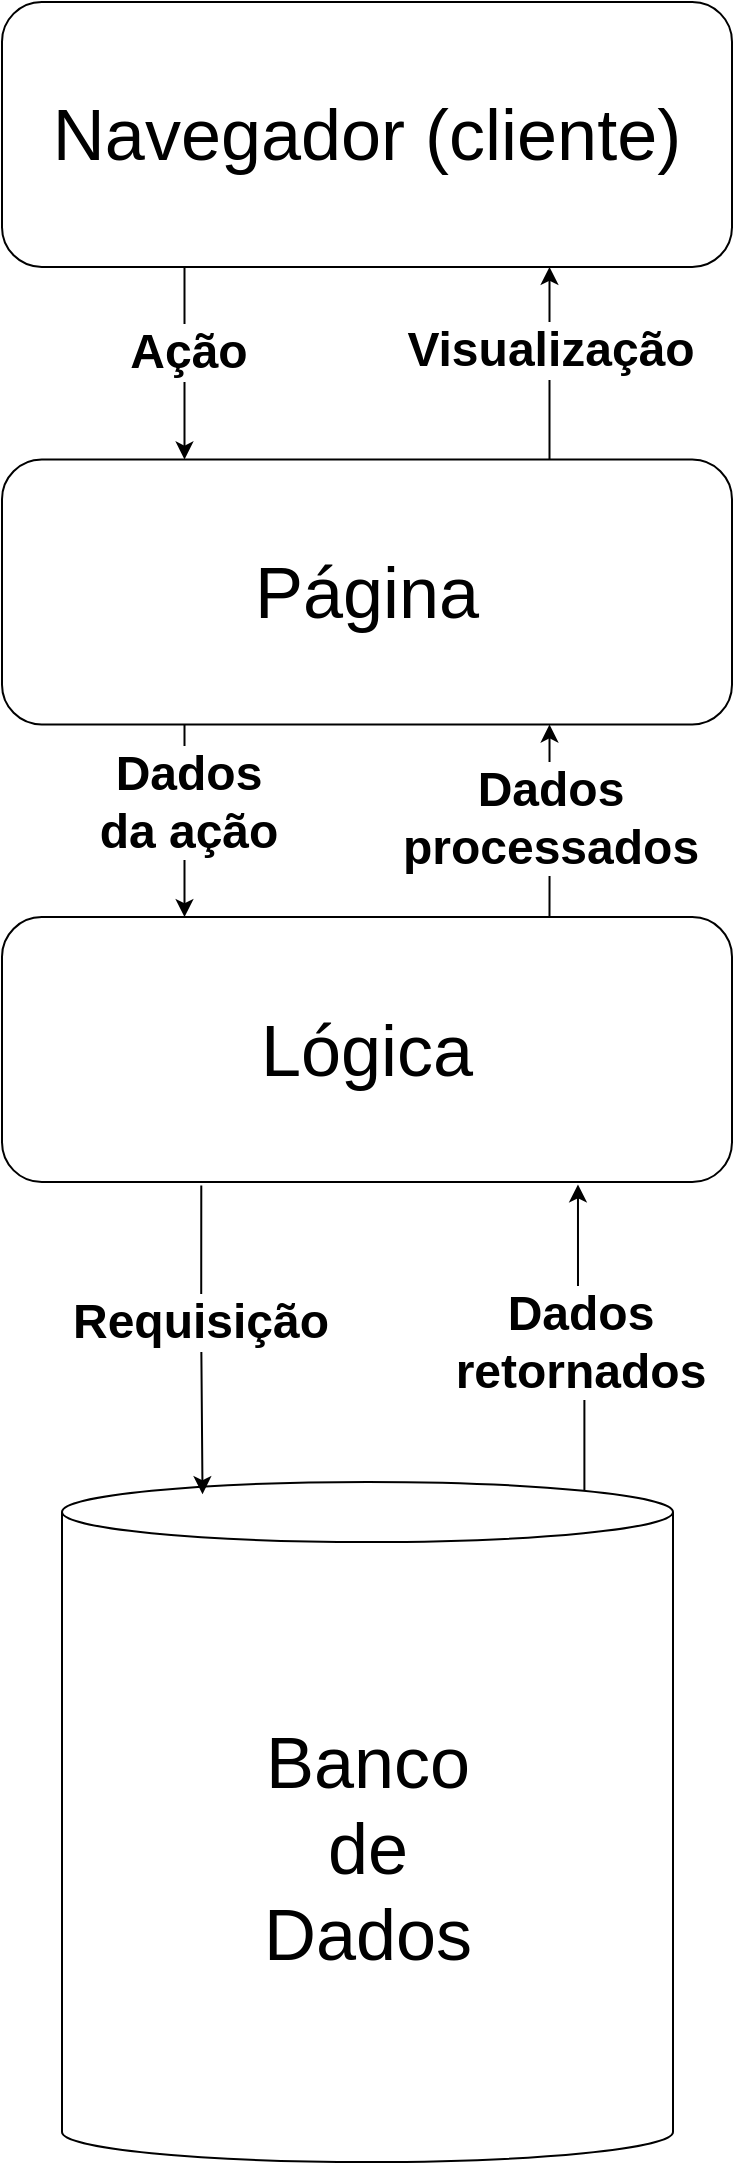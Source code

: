 <mxfile version="26.2.14">
  <diagram name="Página-1" id="cD0mUzHJIXr6Mu7y4HjC">
    <mxGraphModel dx="2702" dy="1450" grid="1" gridSize="10" guides="1" tooltips="1" connect="1" arrows="1" fold="1" page="1" pageScale="1" pageWidth="827" pageHeight="1169" math="0" shadow="0">
      <root>
        <mxCell id="0" />
        <mxCell id="1" parent="0" />
        <mxCell id="Ug4-msI-TH0-MqJJJvQP-45" value="&lt;font style=&quot;font-size: 36px;&quot;&gt;&lt;span style=&quot;font-weight: normal;&quot;&gt;Banco&lt;/span&gt;&lt;/font&gt;&lt;div&gt;&lt;font style=&quot;font-size: 36px;&quot;&gt;&lt;span style=&quot;font-weight: normal;&quot;&gt;de&lt;/span&gt;&lt;/font&gt;&lt;/div&gt;&lt;div&gt;&lt;font style=&quot;font-size: 36px;&quot;&gt;&lt;span style=&quot;font-weight: normal;&quot;&gt;Dados&lt;/span&gt;&lt;/font&gt;&lt;/div&gt;" style="shape=cylinder3;whiteSpace=wrap;html=1;boundedLbl=1;backgroundOutline=1;size=15;fontStyle=1" parent="1" vertex="1">
          <mxGeometry x="261" y="810" width="305.5" height="340" as="geometry" />
        </mxCell>
        <mxCell id="Ug4-msI-TH0-MqJJJvQP-50" style="edgeStyle=orthogonalEdgeStyle;rounded=0;orthogonalLoop=1;jettySize=auto;html=1;entryX=0.23;entryY=0.018;entryDx=0;entryDy=0;entryPerimeter=0;exitX=0.273;exitY=1.013;exitDx=0;exitDy=0;exitPerimeter=0;" parent="1" source="Ug4-msI-TH0-MqJJJvQP-43" target="Ug4-msI-TH0-MqJJJvQP-45" edge="1">
          <mxGeometry relative="1" as="geometry">
            <mxPoint x="330" y="670" as="sourcePoint" />
          </mxGeometry>
        </mxCell>
        <mxCell id="Ug4-msI-TH0-MqJJJvQP-55" value="&lt;font style=&quot;font-size: 24px;&quot;&gt;Requisição&lt;/font&gt;" style="edgeLabel;html=1;align=center;verticalAlign=middle;resizable=0;points=[];fontStyle=1" parent="Ug4-msI-TH0-MqJJJvQP-50" vertex="1" connectable="0">
          <mxGeometry x="-0.178" y="-1" relative="1" as="geometry">
            <mxPoint y="5" as="offset" />
          </mxGeometry>
        </mxCell>
        <mxCell id="Ug4-msI-TH0-MqJJJvQP-52" style="edgeStyle=orthogonalEdgeStyle;rounded=0;orthogonalLoop=1;jettySize=auto;html=1;exitX=0.855;exitY=0;exitDx=0;exitDy=4.35;exitPerimeter=0;entryX=0.789;entryY=1.009;entryDx=0;entryDy=0;entryPerimeter=0;" parent="1" source="Ug4-msI-TH0-MqJJJvQP-45" target="Ug4-msI-TH0-MqJJJvQP-43" edge="1">
          <mxGeometry relative="1" as="geometry" />
        </mxCell>
        <mxCell id="Ug4-msI-TH0-MqJJJvQP-56" value="&lt;span style=&quot;font-size: 24px;&quot;&gt;Dados&lt;/span&gt;&lt;div&gt;&lt;span style=&quot;font-size: 24px;&quot;&gt;retornados&lt;/span&gt;&lt;/div&gt;" style="edgeLabel;html=1;align=center;verticalAlign=middle;resizable=0;points=[];fontStyle=1" parent="Ug4-msI-TH0-MqJJJvQP-52" vertex="1" connectable="0">
          <mxGeometry x="0.158" y="1" relative="1" as="geometry">
            <mxPoint x="2" y="13" as="offset" />
          </mxGeometry>
        </mxCell>
        <mxCell id="nGVRehAng8shUyTEzurD-1" value="" style="group" vertex="1" connectable="0" parent="1">
          <mxGeometry x="231" y="70" width="365" height="590" as="geometry" />
        </mxCell>
        <mxCell id="Ug4-msI-TH0-MqJJJvQP-40" value="&lt;font style=&quot;font-size: 36px;&quot;&gt;Navegador (cliente)&lt;/font&gt;" style="rounded=1;whiteSpace=wrap;html=1;" parent="nGVRehAng8shUyTEzurD-1" vertex="1">
          <mxGeometry width="365" height="132.449" as="geometry" />
        </mxCell>
        <mxCell id="Ug4-msI-TH0-MqJJJvQP-41" value="&lt;font style=&quot;font-size: 36px;&quot;&gt;Página&lt;/font&gt;" style="rounded=1;whiteSpace=wrap;html=1;" parent="nGVRehAng8shUyTEzurD-1" vertex="1">
          <mxGeometry y="228.776" width="365" height="132.449" as="geometry" />
        </mxCell>
        <mxCell id="Ug4-msI-TH0-MqJJJvQP-43" value="&lt;font style=&quot;font-size: 36px;&quot;&gt;Lógica&lt;/font&gt;" style="rounded=1;whiteSpace=wrap;html=1;" parent="nGVRehAng8shUyTEzurD-1" vertex="1">
          <mxGeometry y="457.551" width="365" height="132.449" as="geometry" />
        </mxCell>
        <mxCell id="Ug4-msI-TH0-MqJJJvQP-46" style="edgeStyle=orthogonalEdgeStyle;rounded=0;orthogonalLoop=1;jettySize=auto;html=1;exitX=0.25;exitY=1;exitDx=0;exitDy=0;entryX=0.25;entryY=0;entryDx=0;entryDy=0;" parent="nGVRehAng8shUyTEzurD-1" source="Ug4-msI-TH0-MqJJJvQP-40" target="Ug4-msI-TH0-MqJJJvQP-41" edge="1">
          <mxGeometry relative="1" as="geometry" />
        </mxCell>
        <mxCell id="Ug4-msI-TH0-MqJJJvQP-53" value="&lt;b&gt;&lt;font style=&quot;font-size: 24px;&quot;&gt;Ação&lt;/font&gt;&lt;/b&gt;" style="edgeLabel;html=1;align=center;verticalAlign=middle;resizable=0;points=[];" parent="Ug4-msI-TH0-MqJJJvQP-46" vertex="1" connectable="0">
          <mxGeometry x="-0.123" y="1" relative="1" as="geometry">
            <mxPoint as="offset" />
          </mxGeometry>
        </mxCell>
        <mxCell id="Ug4-msI-TH0-MqJJJvQP-47" style="edgeStyle=orthogonalEdgeStyle;rounded=0;orthogonalLoop=1;jettySize=auto;html=1;exitX=0.75;exitY=0;exitDx=0;exitDy=0;entryX=0.75;entryY=1;entryDx=0;entryDy=0;" parent="nGVRehAng8shUyTEzurD-1" source="Ug4-msI-TH0-MqJJJvQP-41" target="Ug4-msI-TH0-MqJJJvQP-40" edge="1">
          <mxGeometry relative="1" as="geometry" />
        </mxCell>
        <mxCell id="Ug4-msI-TH0-MqJJJvQP-58" value="&lt;font style=&quot;font-size: 24px;&quot;&gt;Visualização&lt;/font&gt;" style="edgeLabel;html=1;align=center;verticalAlign=middle;resizable=0;points=[];fontStyle=1" parent="Ug4-msI-TH0-MqJJJvQP-47" vertex="1" connectable="0">
          <mxGeometry x="0.15" relative="1" as="geometry">
            <mxPoint as="offset" />
          </mxGeometry>
        </mxCell>
        <mxCell id="Ug4-msI-TH0-MqJJJvQP-48" style="edgeStyle=orthogonalEdgeStyle;rounded=0;orthogonalLoop=1;jettySize=auto;html=1;exitX=0.25;exitY=1;exitDx=0;exitDy=0;entryX=0.25;entryY=0;entryDx=0;entryDy=0;" parent="nGVRehAng8shUyTEzurD-1" source="Ug4-msI-TH0-MqJJJvQP-41" target="Ug4-msI-TH0-MqJJJvQP-43" edge="1">
          <mxGeometry relative="1" as="geometry" />
        </mxCell>
        <mxCell id="Ug4-msI-TH0-MqJJJvQP-54" value="&lt;font style=&quot;font-size: 24px;&quot;&gt;Dados&lt;br&gt;da ação&lt;/font&gt;" style="edgeLabel;html=1;align=center;verticalAlign=middle;resizable=0;points=[];fontStyle=1" parent="Ug4-msI-TH0-MqJJJvQP-48" vertex="1" connectable="0">
          <mxGeometry x="-0.191" y="1" relative="1" as="geometry">
            <mxPoint as="offset" />
          </mxGeometry>
        </mxCell>
        <mxCell id="Ug4-msI-TH0-MqJJJvQP-49" style="edgeStyle=orthogonalEdgeStyle;rounded=0;orthogonalLoop=1;jettySize=auto;html=1;exitX=0.75;exitY=0;exitDx=0;exitDy=0;entryX=0.75;entryY=1;entryDx=0;entryDy=0;" parent="nGVRehAng8shUyTEzurD-1" source="Ug4-msI-TH0-MqJJJvQP-43" target="Ug4-msI-TH0-MqJJJvQP-41" edge="1">
          <mxGeometry relative="1" as="geometry" />
        </mxCell>
        <mxCell id="Ug4-msI-TH0-MqJJJvQP-57" value="&lt;font style=&quot;font-size: 24px;&quot;&gt;Dados&lt;/font&gt;&lt;div&gt;&lt;font style=&quot;font-size: 24px;&quot;&gt;processados&lt;/font&gt;&lt;/div&gt;" style="edgeLabel;html=1;align=center;verticalAlign=middle;resizable=0;points=[];fontStyle=1" parent="Ug4-msI-TH0-MqJJJvQP-49" vertex="1" connectable="0">
          <mxGeometry x="0.237" relative="1" as="geometry">
            <mxPoint y="10" as="offset" />
          </mxGeometry>
        </mxCell>
      </root>
    </mxGraphModel>
  </diagram>
</mxfile>
